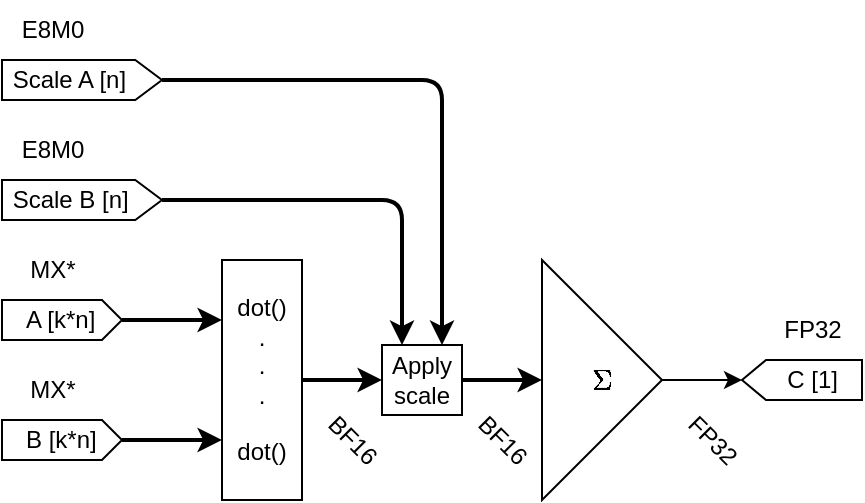 <mxfile>
    <diagram id="f48v4jHAlH3FQ51ByAa7" name="Page-1">
        <mxGraphModel dx="696" dy="369" grid="1" gridSize="10" guides="1" tooltips="1" connect="1" arrows="1" fold="1" page="1" pageScale="1" pageWidth="850" pageHeight="1100" math="1" shadow="0">
            <root>
                <mxCell id="0"/>
                <mxCell id="1" parent="0"/>
                <mxCell id="25" style="edgeStyle=orthogonalEdgeStyle;html=1;entryX=0;entryY=0.25;entryDx=0;entryDy=0;strokeWidth=2;" parent="1" source="27" target="35" edge="1">
                    <mxGeometry relative="1" as="geometry"/>
                </mxCell>
                <mxCell id="27" value="&amp;nbsp; &amp;nbsp;A [k*n]" style="shape=offPageConnector;whiteSpace=wrap;html=1;rotation=0;direction=north;labelPosition=center;verticalLabelPosition=middle;align=left;verticalAlign=middle;size=0.167;" parent="1" vertex="1">
                    <mxGeometry x="40" y="200" width="60" height="20" as="geometry"/>
                </mxCell>
                <mxCell id="28" style="edgeStyle=orthogonalEdgeStyle;html=1;entryX=0;entryY=0.75;entryDx=0;entryDy=0;strokeWidth=2;" parent="1" source="30" target="35" edge="1">
                    <mxGeometry relative="1" as="geometry"/>
                </mxCell>
                <mxCell id="30" value="&amp;nbsp; &amp;nbsp;B [k*n]" style="shape=offPageConnector;whiteSpace=wrap;html=1;rotation=0;direction=north;labelPosition=center;verticalLabelPosition=middle;align=left;verticalAlign=middle;size=0.167;" parent="1" vertex="1">
                    <mxGeometry x="40" y="260" width="60" height="20" as="geometry"/>
                </mxCell>
                <mxCell id="31" value="MX*" style="text;html=1;align=center;verticalAlign=middle;resizable=0;points=[];autosize=1;strokeColor=none;fillColor=none;" parent="1" vertex="1">
                    <mxGeometry x="40" y="170" width="50" height="30" as="geometry"/>
                </mxCell>
                <mxCell id="32" value="MX*" style="text;html=1;align=center;verticalAlign=middle;resizable=0;points=[];autosize=1;strokeColor=none;fillColor=none;" parent="1" vertex="1">
                    <mxGeometry x="40" y="230" width="50" height="30" as="geometry"/>
                </mxCell>
                <mxCell id="33" value="FP32" style="text;html=1;align=center;verticalAlign=middle;resizable=0;points=[];autosize=1;strokeColor=none;fillColor=none;" parent="1" vertex="1">
                    <mxGeometry x="420" y="200" width="50" height="30" as="geometry"/>
                </mxCell>
                <mxCell id="60" style="edgeStyle=orthogonalEdgeStyle;html=1;entryX=0;entryY=0.5;entryDx=0;entryDy=0;strokeWidth=2;" parent="1" source="35" target="46" edge="1">
                    <mxGeometry relative="1" as="geometry"/>
                </mxCell>
                <mxCell id="35" value="dot()&lt;br&gt;.&lt;br&gt;.&lt;br&gt;.&lt;br&gt;&lt;br&gt;dot()" style="rounded=0;whiteSpace=wrap;html=1;" parent="1" vertex="1">
                    <mxGeometry x="150" y="180" width="40" height="120" as="geometry"/>
                </mxCell>
                <mxCell id="66" style="edgeStyle=orthogonalEdgeStyle;html=1;entryX=0.5;entryY=1;entryDx=0;entryDy=0;" parent="1" source="37" target="38" edge="1">
                    <mxGeometry relative="1" as="geometry"/>
                </mxCell>
                <mxCell id="37" value="$$\Sigma$$" style="triangle;whiteSpace=wrap;html=1;" parent="1" vertex="1">
                    <mxGeometry x="310" y="180" width="60" height="120" as="geometry"/>
                </mxCell>
                <mxCell id="38" value="C [1]&amp;nbsp; &amp;nbsp;" style="shape=offPageConnector;whiteSpace=wrap;html=1;rotation=0;direction=south;labelPosition=center;verticalLabelPosition=middle;align=right;verticalAlign=middle;size=0.2;" parent="1" vertex="1">
                    <mxGeometry x="410" y="230" width="60" height="20" as="geometry"/>
                </mxCell>
                <mxCell id="69" style="edgeStyle=orthogonalEdgeStyle;html=1;entryX=0;entryY=0.5;entryDx=0;entryDy=0;strokeWidth=2;" parent="1" source="46" target="37" edge="1">
                    <mxGeometry relative="1" as="geometry"/>
                </mxCell>
                <mxCell id="46" value="Apply scale" style="rounded=0;whiteSpace=wrap;html=1;" parent="1" vertex="1">
                    <mxGeometry x="230" y="222.5" width="40" height="35" as="geometry"/>
                </mxCell>
                <mxCell id="62" style="edgeStyle=orthogonalEdgeStyle;html=1;entryX=0.75;entryY=0;entryDx=0;entryDy=0;strokeWidth=2;" parent="1" source="48" target="46" edge="1">
                    <mxGeometry relative="1" as="geometry"/>
                </mxCell>
                <mxCell id="48" value="&amp;nbsp;Scale A [n]" style="shape=offPageConnector;whiteSpace=wrap;html=1;rotation=0;direction=north;labelPosition=center;verticalLabelPosition=middle;align=left;verticalAlign=middle;size=0.167;" parent="1" vertex="1">
                    <mxGeometry x="40" y="80" width="80" height="20" as="geometry"/>
                </mxCell>
                <mxCell id="61" style="edgeStyle=orthogonalEdgeStyle;html=1;entryX=0.25;entryY=0;entryDx=0;entryDy=0;strokeWidth=2;" parent="1" source="49" target="46" edge="1">
                    <mxGeometry relative="1" as="geometry"/>
                </mxCell>
                <mxCell id="49" value="&amp;nbsp;Scale B [n]" style="shape=offPageConnector;whiteSpace=wrap;html=1;rotation=0;direction=north;labelPosition=center;verticalLabelPosition=middle;align=left;verticalAlign=middle;size=0.167;" parent="1" vertex="1">
                    <mxGeometry x="40" y="140" width="80" height="20" as="geometry"/>
                </mxCell>
                <mxCell id="50" value="E8M0" style="text;html=1;align=center;verticalAlign=middle;resizable=0;points=[];autosize=1;strokeColor=none;fillColor=none;" parent="1" vertex="1">
                    <mxGeometry x="40" y="50" width="50" height="30" as="geometry"/>
                </mxCell>
                <mxCell id="51" value="E8M0" style="text;html=1;align=center;verticalAlign=middle;resizable=0;points=[];autosize=1;strokeColor=none;fillColor=none;" parent="1" vertex="1">
                    <mxGeometry x="40" y="110" width="50" height="30" as="geometry"/>
                </mxCell>
                <mxCell id="67" value="BF16" style="text;html=1;align=center;verticalAlign=middle;resizable=0;points=[];autosize=1;strokeColor=none;fillColor=none;rotation=45;" parent="1" vertex="1">
                    <mxGeometry x="190" y="255" width="50" height="30" as="geometry"/>
                </mxCell>
                <mxCell id="68" value="FP32" style="text;html=1;align=center;verticalAlign=middle;resizable=0;points=[];autosize=1;strokeColor=none;fillColor=none;rotation=45;" parent="1" vertex="1">
                    <mxGeometry x="370" y="255" width="50" height="30" as="geometry"/>
                </mxCell>
                <mxCell id="70" value="BF16" style="text;html=1;align=center;verticalAlign=middle;resizable=0;points=[];autosize=1;strokeColor=none;fillColor=none;rotation=45;" parent="1" vertex="1">
                    <mxGeometry x="265" y="255" width="50" height="30" as="geometry"/>
                </mxCell>
            </root>
        </mxGraphModel>
    </diagram>
</mxfile>
